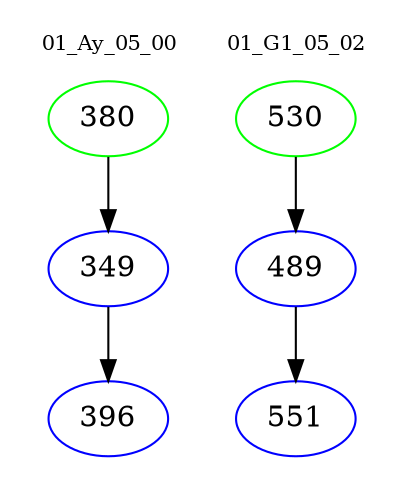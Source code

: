 digraph{
subgraph cluster_0 {
color = white
label = "01_Ay_05_00";
fontsize=10;
T0_380 [label="380", color="green"]
T0_380 -> T0_349 [color="black"]
T0_349 [label="349", color="blue"]
T0_349 -> T0_396 [color="black"]
T0_396 [label="396", color="blue"]
}
subgraph cluster_1 {
color = white
label = "01_G1_05_02";
fontsize=10;
T1_530 [label="530", color="green"]
T1_530 -> T1_489 [color="black"]
T1_489 [label="489", color="blue"]
T1_489 -> T1_551 [color="black"]
T1_551 [label="551", color="blue"]
}
}
